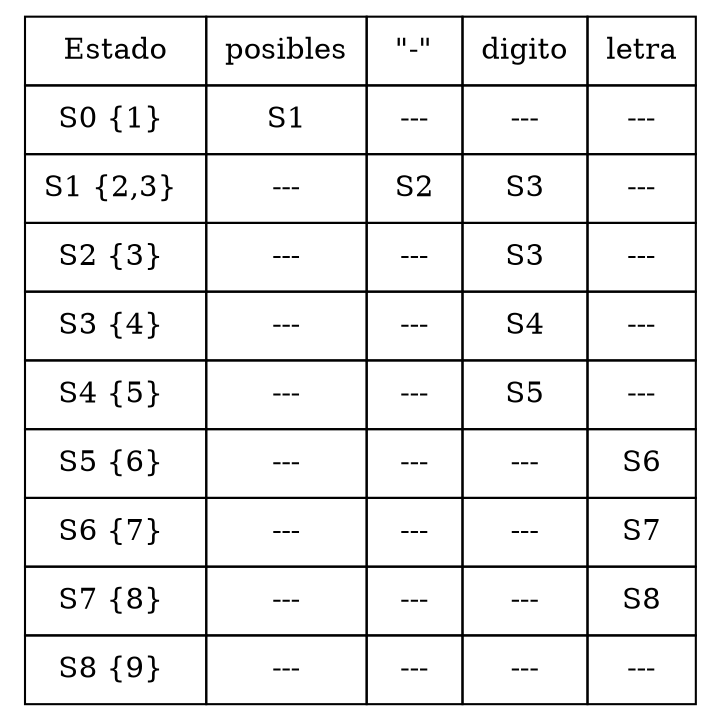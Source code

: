 digraph { 
  tbl [ 
 shape=plaintext
 label=<
<table border='0' cellborder='1' cellspacing='0' cellpadding='8'>
 <tr><td>Estado</td><td>posibles</td><td>"-"</td><td>digito</td><td>letra</td></tr> 
<tr><td>S0 {1} </td><td> S1 </td><td> --- </td><td> --- </td><td> --- </td></tr> 
<tr><td>S1 {2,3} </td><td> --- </td><td> S2 </td><td> S3 </td><td> --- </td></tr> 
<tr><td>S2 {3} </td><td> --- </td><td> --- </td><td> S3 </td><td> --- </td></tr> 
<tr><td>S3 {4} </td><td> --- </td><td> --- </td><td> S4 </td><td> --- </td></tr> 
<tr><td>S4 {5} </td><td> --- </td><td> --- </td><td> S5 </td><td> --- </td></tr> 
<tr><td>S5 {6} </td><td> --- </td><td> --- </td><td> --- </td><td> S6 </td></tr> 
<tr><td>S6 {7} </td><td> --- </td><td> --- </td><td> --- </td><td> S7 </td></tr> 
<tr><td>S7 {8} </td><td> --- </td><td> --- </td><td> --- </td><td> S8 </td></tr> 
<tr><td>S8 {9} </td><td> --- </td><td> --- </td><td> --- </td><td> --- </td></tr> 

</table>

    >];

}
